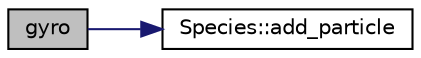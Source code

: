 digraph "gyro"
{
 // LATEX_PDF_SIZE
  edge [fontname="Helvetica",fontsize="10",labelfontname="Helvetica",labelfontsize="10"];
  node [fontname="Helvetica",fontsize="10",shape=record];
  rankdir="LR";
  Node1 [label="gyro",height=0.2,width=0.4,color="black", fillcolor="grey75", style="filled", fontcolor="black",tooltip=" "];
  Node1 -> Node2 [color="midnightblue",fontsize="10",style="solid"];
  Node2 [label="Species::add_particle",height=0.2,width=0.4,color="black", fillcolor="white", style="filled",URL="$class_species.html#aaa36a207dd45987de754d6ca2674aade",tooltip="Adds a new particle to the species."];
}
